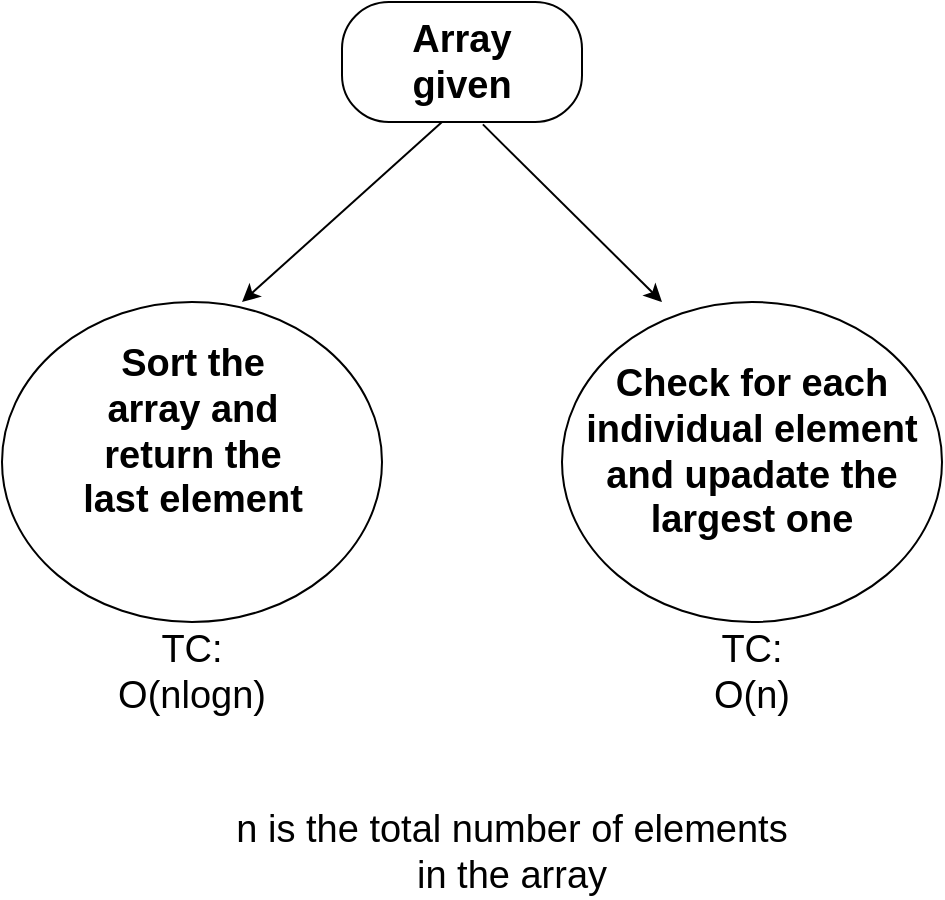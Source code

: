<mxfile>
    <diagram id="G0cs_EVynJX7FBno2nZ8" name="Page-1">
        <mxGraphModel dx="832" dy="315" grid="1" gridSize="10" guides="1" tooltips="1" connect="1" arrows="1" fold="1" page="1" pageScale="1" pageWidth="850" pageHeight="1100" math="0" shadow="0">
            <root>
                <mxCell id="0"/>
                <mxCell id="1" parent="0"/>
                <mxCell id="2" value="" style="rounded=1;whiteSpace=wrap;html=1;arcSize=39;" vertex="1" parent="1">
                    <mxGeometry x="310" y="10" width="120" height="60" as="geometry"/>
                </mxCell>
                <mxCell id="3" value="&lt;b&gt;&lt;font style=&quot;font-size: 19px;&quot;&gt;Array given&lt;/font&gt;&lt;/b&gt;" style="text;strokeColor=none;align=center;fillColor=none;html=1;verticalAlign=middle;whiteSpace=wrap;rounded=0;" vertex="1" parent="1">
                    <mxGeometry x="340" y="25" width="60" height="30" as="geometry"/>
                </mxCell>
                <mxCell id="4" value="" style="endArrow=classic;html=1;" edge="1" parent="1">
                    <mxGeometry width="50" height="50" relative="1" as="geometry">
                        <mxPoint x="360" y="70" as="sourcePoint"/>
                        <mxPoint x="260" y="160" as="targetPoint"/>
                        <Array as="points">
                            <mxPoint x="360" y="70"/>
                        </Array>
                    </mxGeometry>
                </mxCell>
                <mxCell id="5" value="" style="endArrow=classic;html=1;exitX=0.587;exitY=1.02;exitDx=0;exitDy=0;exitPerimeter=0;" edge="1" parent="1" source="2">
                    <mxGeometry width="50" height="50" relative="1" as="geometry">
                        <mxPoint x="400" y="310" as="sourcePoint"/>
                        <mxPoint x="470" y="160" as="targetPoint"/>
                    </mxGeometry>
                </mxCell>
                <mxCell id="6" value="" style="ellipse;whiteSpace=wrap;html=1;" vertex="1" parent="1">
                    <mxGeometry x="140" y="160" width="190" height="160" as="geometry"/>
                </mxCell>
                <mxCell id="7" value="&lt;b&gt;&lt;font style=&quot;font-size: 19px;&quot;&gt;Sort the array and return the last element&lt;/font&gt;&lt;/b&gt;" style="text;strokeColor=none;align=center;fillColor=none;html=1;verticalAlign=middle;whiteSpace=wrap;rounded=0;" vertex="1" parent="1">
                    <mxGeometry x="173.75" y="190" width="122.5" height="70" as="geometry"/>
                </mxCell>
                <mxCell id="8" value="" style="ellipse;whiteSpace=wrap;html=1;" vertex="1" parent="1">
                    <mxGeometry x="420" y="160" width="190" height="160" as="geometry"/>
                </mxCell>
                <mxCell id="9" value="&lt;b&gt;Check for each individual element and upadate the largest one&lt;/b&gt;" style="text;strokeColor=none;align=center;fillColor=none;html=1;verticalAlign=middle;whiteSpace=wrap;rounded=0;fontSize=19;" vertex="1" parent="1">
                    <mxGeometry x="425" y="220" width="180" height="30" as="geometry"/>
                </mxCell>
                <mxCell id="12" value="TC: O(nlogn)" style="text;strokeColor=none;align=center;fillColor=none;html=1;verticalAlign=middle;whiteSpace=wrap;rounded=0;fontSize=19;" vertex="1" parent="1">
                    <mxGeometry x="205" y="330" width="60" height="30" as="geometry"/>
                </mxCell>
                <mxCell id="13" value="TC: O(n)" style="text;strokeColor=none;align=center;fillColor=none;html=1;verticalAlign=middle;whiteSpace=wrap;rounded=0;fontSize=19;" vertex="1" parent="1">
                    <mxGeometry x="485" y="330" width="60" height="30" as="geometry"/>
                </mxCell>
                <mxCell id="14" value="n is the total number of elements in the array" style="text;strokeColor=none;align=center;fillColor=none;html=1;verticalAlign=middle;whiteSpace=wrap;rounded=0;fontSize=19;" vertex="1" parent="1">
                    <mxGeometry x="250" y="420" width="290" height="30" as="geometry"/>
                </mxCell>
            </root>
        </mxGraphModel>
    </diagram>
</mxfile>